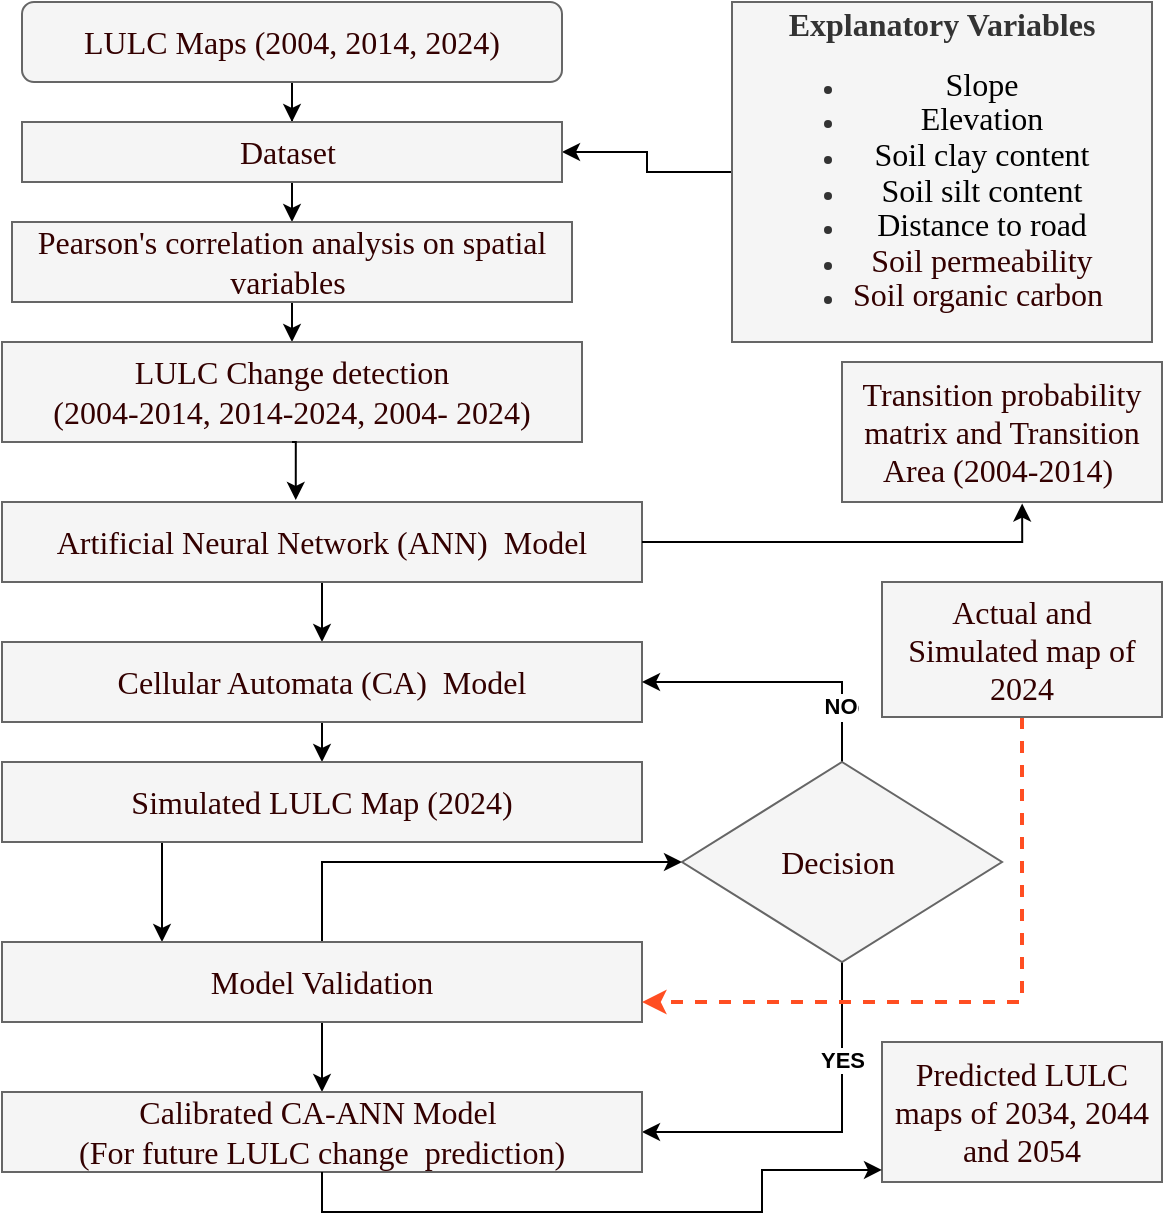 <mxfile version="28.0.4">
  <diagram name="Page-1" id="OPk5kjBwi-IAKE08nCbM">
    <mxGraphModel dx="872" dy="439" grid="1" gridSize="10" guides="1" tooltips="1" connect="1" arrows="1" fold="1" page="1" pageScale="1" pageWidth="827" pageHeight="1169" math="0" shadow="0">
      <root>
        <mxCell id="0" />
        <mxCell id="1" parent="0" />
        <mxCell id="sF47fYD3JDqUzg65mBdj-51" style="edgeStyle=orthogonalEdgeStyle;rounded=0;orthogonalLoop=1;jettySize=auto;html=1;exitX=0.5;exitY=1;exitDx=0;exitDy=0;" parent="1" source="sF47fYD3JDqUzg65mBdj-2" target="sF47fYD3JDqUzg65mBdj-4" edge="1">
          <mxGeometry relative="1" as="geometry" />
        </mxCell>
        <mxCell id="sF47fYD3JDqUzg65mBdj-2" value="&lt;font face=&quot;Times New Roman&quot; style=&quot;color: rgb(51, 0, 0); font-size: 16px;&quot;&gt;LULC Maps (2004, 2014, 2024)&lt;/font&gt;" style="rounded=1;whiteSpace=wrap;html=1;fillColor=#f5f5f5;fontColor=#333333;strokeColor=#666666;" parent="1" vertex="1">
          <mxGeometry x="120" y="40" width="270" height="40" as="geometry" />
        </mxCell>
        <mxCell id="sF47fYD3JDqUzg65mBdj-21" style="edgeStyle=orthogonalEdgeStyle;rounded=0;orthogonalLoop=1;jettySize=auto;html=1;exitX=0;exitY=0.5;exitDx=0;exitDy=0;entryX=1;entryY=0.5;entryDx=0;entryDy=0;" parent="1" source="sF47fYD3JDqUzg65mBdj-3" target="sF47fYD3JDqUzg65mBdj-4" edge="1">
          <mxGeometry relative="1" as="geometry" />
        </mxCell>
        <mxCell id="sF47fYD3JDqUzg65mBdj-3" value="&lt;div style=&quot;line-height: 110%;&quot;&gt;&lt;b&gt;&lt;font style=&quot;line-height: 110%; font-size: 16px;&quot; face=&quot;Times New Roman&quot;&gt;Explanatory Variables&lt;/font&gt;&lt;/b&gt;&lt;div&gt;&lt;ul&gt;&lt;li&gt;&lt;span style=&quot;background-color: transparent; color: light-dark(rgb(0, 0, 0), rgb(255, 255, 255));&quot;&gt;&lt;font size=&quot;3&quot; style=&quot;line-height: 110%;&quot; face=&quot;Times New Roman&quot;&gt;Slope&lt;/font&gt;&lt;/span&gt;&lt;/li&gt;&lt;li&gt;&lt;span style=&quot;background-color: transparent; color: light-dark(rgb(0, 0, 0), rgb(255, 255, 255));&quot;&gt;&lt;font size=&quot;3&quot; style=&quot;line-height: 110%;&quot; face=&quot;Times New Roman&quot;&gt;Elevation&lt;/font&gt;&lt;/span&gt;&lt;/li&gt;&lt;li&gt;&lt;span style=&quot;background-color: transparent; color: light-dark(rgb(0, 0, 0), rgb(255, 255, 255));&quot;&gt;&lt;font size=&quot;3&quot; style=&quot;line-height: 110%;&quot; face=&quot;Times New Roman&quot;&gt;Soil clay content&lt;/font&gt;&lt;/span&gt;&lt;/li&gt;&lt;li&gt;&lt;span style=&quot;background-color: transparent; color: light-dark(rgb(0, 0, 0), rgb(255, 255, 255));&quot;&gt;&lt;font size=&quot;3&quot; style=&quot;line-height: 110%;&quot; face=&quot;Times New Roman&quot;&gt;Soil silt content&lt;/font&gt;&lt;/span&gt;&lt;/li&gt;&lt;li&gt;&lt;span style=&quot;background-color: transparent; color: light-dark(rgb(0, 0, 0), rgb(255, 255, 255));&quot;&gt;&lt;font size=&quot;3&quot; style=&quot;line-height: 110%;&quot; face=&quot;Times New Roman&quot;&gt;Distance to road&lt;/font&gt;&lt;/span&gt;&lt;/li&gt;&lt;li&gt;&lt;font size=&quot;3&quot; style=&quot;line-height: 110%; color: rgb(51, 0, 0);&quot; face=&quot;Times New Roman&quot;&gt;Soil permeability&lt;/font&gt;&lt;/li&gt;&lt;li&gt;&lt;font size=&quot;3&quot; style=&quot;line-height: 110%;&quot; face=&quot;Times New Roman&quot;&gt;&lt;font style=&quot;color: rgb(51, 0, 0);&quot;&gt;Soil organic carbon&lt;/font&gt;&amp;nbsp;&lt;/font&gt;&lt;/li&gt;&lt;/ul&gt;&lt;/div&gt;&lt;/div&gt;" style="rounded=0;whiteSpace=wrap;html=1;fillColor=#f5f5f5;fontColor=#333333;strokeColor=#666666;" parent="1" vertex="1">
          <mxGeometry x="475" y="40" width="210" height="170" as="geometry" />
        </mxCell>
        <mxCell id="sF47fYD3JDqUzg65mBdj-22" style="edgeStyle=orthogonalEdgeStyle;rounded=0;orthogonalLoop=1;jettySize=auto;html=1;exitX=0.5;exitY=1;exitDx=0;exitDy=0;entryX=0.5;entryY=0;entryDx=0;entryDy=0;" parent="1" source="sF47fYD3JDqUzg65mBdj-4" target="sF47fYD3JDqUzg65mBdj-5" edge="1">
          <mxGeometry relative="1" as="geometry" />
        </mxCell>
        <mxCell id="sF47fYD3JDqUzg65mBdj-4" value="&lt;font face=&quot;Times New Roman&quot; style=&quot;color: rgb(51, 0, 0); font-size: 16px;&quot;&gt;Dataset&amp;nbsp;&lt;/font&gt;" style="rounded=0;whiteSpace=wrap;html=1;fillColor=#f5f5f5;fontColor=#333333;strokeColor=#666666;" parent="1" vertex="1">
          <mxGeometry x="120" y="100" width="270" height="30" as="geometry" />
        </mxCell>
        <mxCell id="sF47fYD3JDqUzg65mBdj-23" style="edgeStyle=orthogonalEdgeStyle;rounded=0;orthogonalLoop=1;jettySize=auto;html=1;exitX=0.5;exitY=1;exitDx=0;exitDy=0;entryX=0.5;entryY=0;entryDx=0;entryDy=0;" parent="1" source="sF47fYD3JDqUzg65mBdj-5" target="sF47fYD3JDqUzg65mBdj-6" edge="1">
          <mxGeometry relative="1" as="geometry" />
        </mxCell>
        <mxCell id="sF47fYD3JDqUzg65mBdj-5" value="&lt;font style=&quot;color: rgb(51, 0, 0); font-size: 16px;&quot; face=&quot;Times New Roman&quot;&gt;Pearson&#39;s correlation analysis on spatial variables&amp;nbsp;&lt;/font&gt;" style="rounded=0;whiteSpace=wrap;html=1;fillColor=#f5f5f5;fontColor=#333333;strokeColor=#666666;" parent="1" vertex="1">
          <mxGeometry x="115" y="150" width="280" height="40" as="geometry" />
        </mxCell>
        <mxCell id="sF47fYD3JDqUzg65mBdj-6" value="&lt;font face=&quot;Times New Roman&quot; style=&quot;font-weight: normal; color: rgb(51, 0, 0); font-size: 16px;&quot;&gt;LULC Change detection&lt;br&gt;(2004-2014, 2014-2024, 2004- 2024)&lt;/font&gt;" style="rounded=0;whiteSpace=wrap;html=1;fontStyle=1;fillColor=#f5f5f5;fontColor=#333333;strokeColor=#666666;" parent="1" vertex="1">
          <mxGeometry x="110" y="210" width="290" height="50" as="geometry" />
        </mxCell>
        <mxCell id="sF47fYD3JDqUzg65mBdj-26" style="edgeStyle=orthogonalEdgeStyle;rounded=0;orthogonalLoop=1;jettySize=auto;html=1;exitX=0.5;exitY=1;exitDx=0;exitDy=0;entryX=0.5;entryY=0;entryDx=0;entryDy=0;" parent="1" source="sF47fYD3JDqUzg65mBdj-8" target="sF47fYD3JDqUzg65mBdj-10" edge="1">
          <mxGeometry relative="1" as="geometry" />
        </mxCell>
        <mxCell id="sF47fYD3JDqUzg65mBdj-8" value="&lt;font style=&quot;font-weight: normal; color: rgb(51, 0, 0); font-size: 16px;&quot; face=&quot;Times New Roman&quot;&gt;Artificial Neural Network (ANN)&amp;nbsp; Model&lt;/font&gt;" style="rounded=0;whiteSpace=wrap;html=1;fontStyle=1;fillColor=#f5f5f5;fontColor=#333333;strokeColor=#666666;" parent="1" vertex="1">
          <mxGeometry x="110" y="290" width="320" height="40" as="geometry" />
        </mxCell>
        <mxCell id="sF47fYD3JDqUzg65mBdj-9" value="&lt;font face=&quot;Times New Roman&quot; style=&quot;font-weight: normal; color: rgb(51, 0, 0); font-size: 16px;&quot;&gt;Transition probability matrix and Transition Area (2004-2014)&amp;nbsp;&lt;/font&gt;" style="rounded=0;whiteSpace=wrap;html=1;fontStyle=1;fillColor=#f5f5f5;fontColor=#333333;strokeColor=#666666;" parent="1" vertex="1">
          <mxGeometry x="530" y="220" width="160" height="70" as="geometry" />
        </mxCell>
        <mxCell id="sF47fYD3JDqUzg65mBdj-27" style="edgeStyle=orthogonalEdgeStyle;rounded=0;orthogonalLoop=1;jettySize=auto;html=1;exitX=0.5;exitY=1;exitDx=0;exitDy=0;entryX=0.5;entryY=0;entryDx=0;entryDy=0;" parent="1" source="sF47fYD3JDqUzg65mBdj-10" target="sF47fYD3JDqUzg65mBdj-13" edge="1">
          <mxGeometry relative="1" as="geometry" />
        </mxCell>
        <mxCell id="sF47fYD3JDqUzg65mBdj-10" value="&lt;font face=&quot;Times New Roman&quot; style=&quot;font-weight: normal; color: rgb(51, 0, 0); font-size: 16px;&quot;&gt;Cellular Automata (CA)&amp;nbsp; Model&lt;/font&gt;" style="rounded=0;whiteSpace=wrap;html=1;fontStyle=1;fillColor=#f5f5f5;fontColor=#333333;strokeColor=#666666;" parent="1" vertex="1">
          <mxGeometry x="110" y="360" width="320" height="40" as="geometry" />
        </mxCell>
        <mxCell id="sF47fYD3JDqUzg65mBdj-37" style="edgeStyle=orthogonalEdgeStyle;rounded=0;orthogonalLoop=1;jettySize=auto;html=1;exitX=0.25;exitY=1;exitDx=0;exitDy=0;entryX=0.25;entryY=0;entryDx=0;entryDy=0;" parent="1" source="sF47fYD3JDqUzg65mBdj-13" target="sF47fYD3JDqUzg65mBdj-14" edge="1">
          <mxGeometry relative="1" as="geometry" />
        </mxCell>
        <mxCell id="sF47fYD3JDqUzg65mBdj-13" value="&lt;font face=&quot;Times New Roman&quot; style=&quot;font-weight: normal; color: rgb(51, 0, 0); font-size: 16px;&quot;&gt;Simulated LULC Map (2024)&lt;/font&gt;" style="rounded=0;whiteSpace=wrap;html=1;fontStyle=1;fillColor=#f5f5f5;fontColor=#333333;strokeColor=#666666;" parent="1" vertex="1">
          <mxGeometry x="110" y="420" width="320" height="40" as="geometry" />
        </mxCell>
        <mxCell id="sF47fYD3JDqUzg65mBdj-32" style="edgeStyle=orthogonalEdgeStyle;rounded=0;orthogonalLoop=1;jettySize=auto;html=1;exitX=0.5;exitY=0;exitDx=0;exitDy=0;entryX=0;entryY=0.5;entryDx=0;entryDy=0;" parent="1" source="sF47fYD3JDqUzg65mBdj-14" target="sF47fYD3JDqUzg65mBdj-15" edge="1">
          <mxGeometry relative="1" as="geometry" />
        </mxCell>
        <mxCell id="sF47fYD3JDqUzg65mBdj-46" style="edgeStyle=orthogonalEdgeStyle;rounded=0;orthogonalLoop=1;jettySize=auto;html=1;exitX=0.5;exitY=1;exitDx=0;exitDy=0;entryX=0.5;entryY=0;entryDx=0;entryDy=0;" parent="1" source="sF47fYD3JDqUzg65mBdj-14" target="sF47fYD3JDqUzg65mBdj-17" edge="1">
          <mxGeometry relative="1" as="geometry" />
        </mxCell>
        <mxCell id="sF47fYD3JDqUzg65mBdj-14" value="&lt;span style=&quot;font-weight: normal;&quot;&gt;&lt;font face=&quot;Times New Roman&quot; style=&quot;color: rgb(51, 0, 0); font-size: 16px;&quot;&gt;Model Validation&lt;/font&gt;&lt;/span&gt;" style="rounded=0;whiteSpace=wrap;html=1;fontStyle=1;fillColor=#f5f5f5;fontColor=#333333;strokeColor=#666666;" parent="1" vertex="1">
          <mxGeometry x="110" y="510" width="320" height="40" as="geometry" />
        </mxCell>
        <mxCell id="sF47fYD3JDqUzg65mBdj-30" style="edgeStyle=orthogonalEdgeStyle;rounded=0;orthogonalLoop=1;jettySize=auto;html=1;exitX=0.5;exitY=0;exitDx=0;exitDy=0;entryX=1;entryY=0.5;entryDx=0;entryDy=0;" parent="1" source="sF47fYD3JDqUzg65mBdj-15" target="sF47fYD3JDqUzg65mBdj-10" edge="1">
          <mxGeometry relative="1" as="geometry" />
        </mxCell>
        <mxCell id="sF47fYD3JDqUzg65mBdj-42" value="NO" style="edgeLabel;html=1;align=center;verticalAlign=middle;resizable=0;points=[];" parent="sF47fYD3JDqUzg65mBdj-30" vertex="1" connectable="0">
          <mxGeometry x="-0.61" relative="1" as="geometry">
            <mxPoint as="offset" />
          </mxGeometry>
        </mxCell>
        <mxCell id="sF47fYD3JDqUzg65mBdj-45" value="&lt;b&gt;NO&lt;/b&gt;" style="edgeLabel;html=1;align=center;verticalAlign=middle;resizable=0;points=[];" parent="sF47fYD3JDqUzg65mBdj-30" vertex="1" connectable="0">
          <mxGeometry x="-0.6" y="1" relative="1" as="geometry">
            <mxPoint as="offset" />
          </mxGeometry>
        </mxCell>
        <mxCell id="sF47fYD3JDqUzg65mBdj-36" style="edgeStyle=orthogonalEdgeStyle;rounded=0;orthogonalLoop=1;jettySize=auto;html=1;exitX=0.5;exitY=1;exitDx=0;exitDy=0;entryX=1;entryY=0.5;entryDx=0;entryDy=0;" parent="1" source="sF47fYD3JDqUzg65mBdj-15" target="sF47fYD3JDqUzg65mBdj-17" edge="1">
          <mxGeometry relative="1" as="geometry" />
        </mxCell>
        <mxCell id="sF47fYD3JDqUzg65mBdj-41" value="&lt;b&gt;YES&lt;/b&gt;" style="edgeLabel;html=1;align=center;verticalAlign=middle;resizable=0;points=[];" parent="sF47fYD3JDqUzg65mBdj-36" vertex="1" connectable="0">
          <mxGeometry x="-0.733" y="1" relative="1" as="geometry">
            <mxPoint x="-1" y="24" as="offset" />
          </mxGeometry>
        </mxCell>
        <mxCell id="sF47fYD3JDqUzg65mBdj-15" value="&lt;font style=&quot;color: rgb(51, 0, 0); font-size: 16px;&quot; face=&quot;Times New Roman&quot;&gt;Decision&amp;nbsp;&lt;/font&gt;" style="rhombus;whiteSpace=wrap;html=1;fillColor=#f5f5f5;fontColor=#333333;strokeColor=#666666;" parent="1" vertex="1">
          <mxGeometry x="450" y="420" width="160" height="100" as="geometry" />
        </mxCell>
        <mxCell id="sF47fYD3JDqUzg65mBdj-35" style="edgeStyle=orthogonalEdgeStyle;rounded=0;orthogonalLoop=1;jettySize=auto;html=1;exitX=0.5;exitY=1;exitDx=0;exitDy=0;entryX=1;entryY=0.75;entryDx=0;entryDy=0;dashed=1;strokeColor=#FF4E22;strokeWidth=2;" parent="1" source="sF47fYD3JDqUzg65mBdj-16" target="sF47fYD3JDqUzg65mBdj-14" edge="1">
          <mxGeometry relative="1" as="geometry" />
        </mxCell>
        <mxCell id="sF47fYD3JDqUzg65mBdj-16" value="&lt;span style=&quot;font-weight: normal;&quot;&gt;&lt;font face=&quot;Times New Roman&quot; style=&quot;color: rgb(51, 0, 0); font-size: 16px;&quot;&gt;Actual and Simulated map of 2024&lt;/font&gt;&lt;/span&gt;" style="rounded=0;whiteSpace=wrap;html=1;fontStyle=1;fillColor=#f5f5f5;fontColor=#333333;strokeColor=#666666;" parent="1" vertex="1">
          <mxGeometry x="550" y="330" width="140" height="67.5" as="geometry" />
        </mxCell>
        <mxCell id="sF47fYD3JDqUzg65mBdj-17" value="&lt;font face=&quot;Times New Roman&quot; style=&quot;font-weight: normal; color: rgb(51, 0, 0); font-size: 16px;&quot;&gt;Calibrated CA-ANN Model&amp;nbsp;&lt;br&gt;(For future LULC change&amp;nbsp; prediction)&lt;/font&gt;" style="rounded=0;whiteSpace=wrap;html=1;fontStyle=1;fillColor=#f5f5f5;fontColor=#333333;strokeColor=#666666;" parent="1" vertex="1">
          <mxGeometry x="110" y="585" width="320" height="40" as="geometry" />
        </mxCell>
        <mxCell id="sF47fYD3JDqUzg65mBdj-18" value="&lt;font face=&quot;Times New Roman&quot; style=&quot;font-weight: normal; color: rgb(51, 0, 0); font-size: 16px;&quot;&gt;Predicted LULC maps of 2034, 2044 and 2054&lt;/font&gt;" style="rounded=0;whiteSpace=wrap;html=1;fontStyle=1;fillColor=#f5f5f5;fontColor=#333333;strokeColor=#666666;" parent="1" vertex="1">
          <mxGeometry x="550" y="560" width="140" height="70" as="geometry" />
        </mxCell>
        <mxCell id="sF47fYD3JDqUzg65mBdj-24" style="edgeStyle=orthogonalEdgeStyle;rounded=0;orthogonalLoop=1;jettySize=auto;html=1;exitX=0.5;exitY=1;exitDx=0;exitDy=0;entryX=0.459;entryY=-0.025;entryDx=0;entryDy=0;entryPerimeter=0;" parent="1" source="sF47fYD3JDqUzg65mBdj-6" target="sF47fYD3JDqUzg65mBdj-8" edge="1">
          <mxGeometry relative="1" as="geometry" />
        </mxCell>
        <mxCell id="sF47fYD3JDqUzg65mBdj-25" style="edgeStyle=orthogonalEdgeStyle;rounded=0;orthogonalLoop=1;jettySize=auto;html=1;exitX=1;exitY=0.5;exitDx=0;exitDy=0;entryX=0.563;entryY=1.011;entryDx=0;entryDy=0;entryPerimeter=0;" parent="1" source="sF47fYD3JDqUzg65mBdj-8" target="sF47fYD3JDqUzg65mBdj-9" edge="1">
          <mxGeometry relative="1" as="geometry" />
        </mxCell>
        <mxCell id="Ys7nFp9aQk9juGcv6nOI-1" style="edgeStyle=orthogonalEdgeStyle;rounded=0;orthogonalLoop=1;jettySize=auto;html=1;exitX=0.5;exitY=1;exitDx=0;exitDy=0;entryX=0;entryY=0.914;entryDx=0;entryDy=0;entryPerimeter=0;" parent="1" source="sF47fYD3JDqUzg65mBdj-17" target="sF47fYD3JDqUzg65mBdj-18" edge="1">
          <mxGeometry relative="1" as="geometry" />
        </mxCell>
      </root>
    </mxGraphModel>
  </diagram>
</mxfile>
